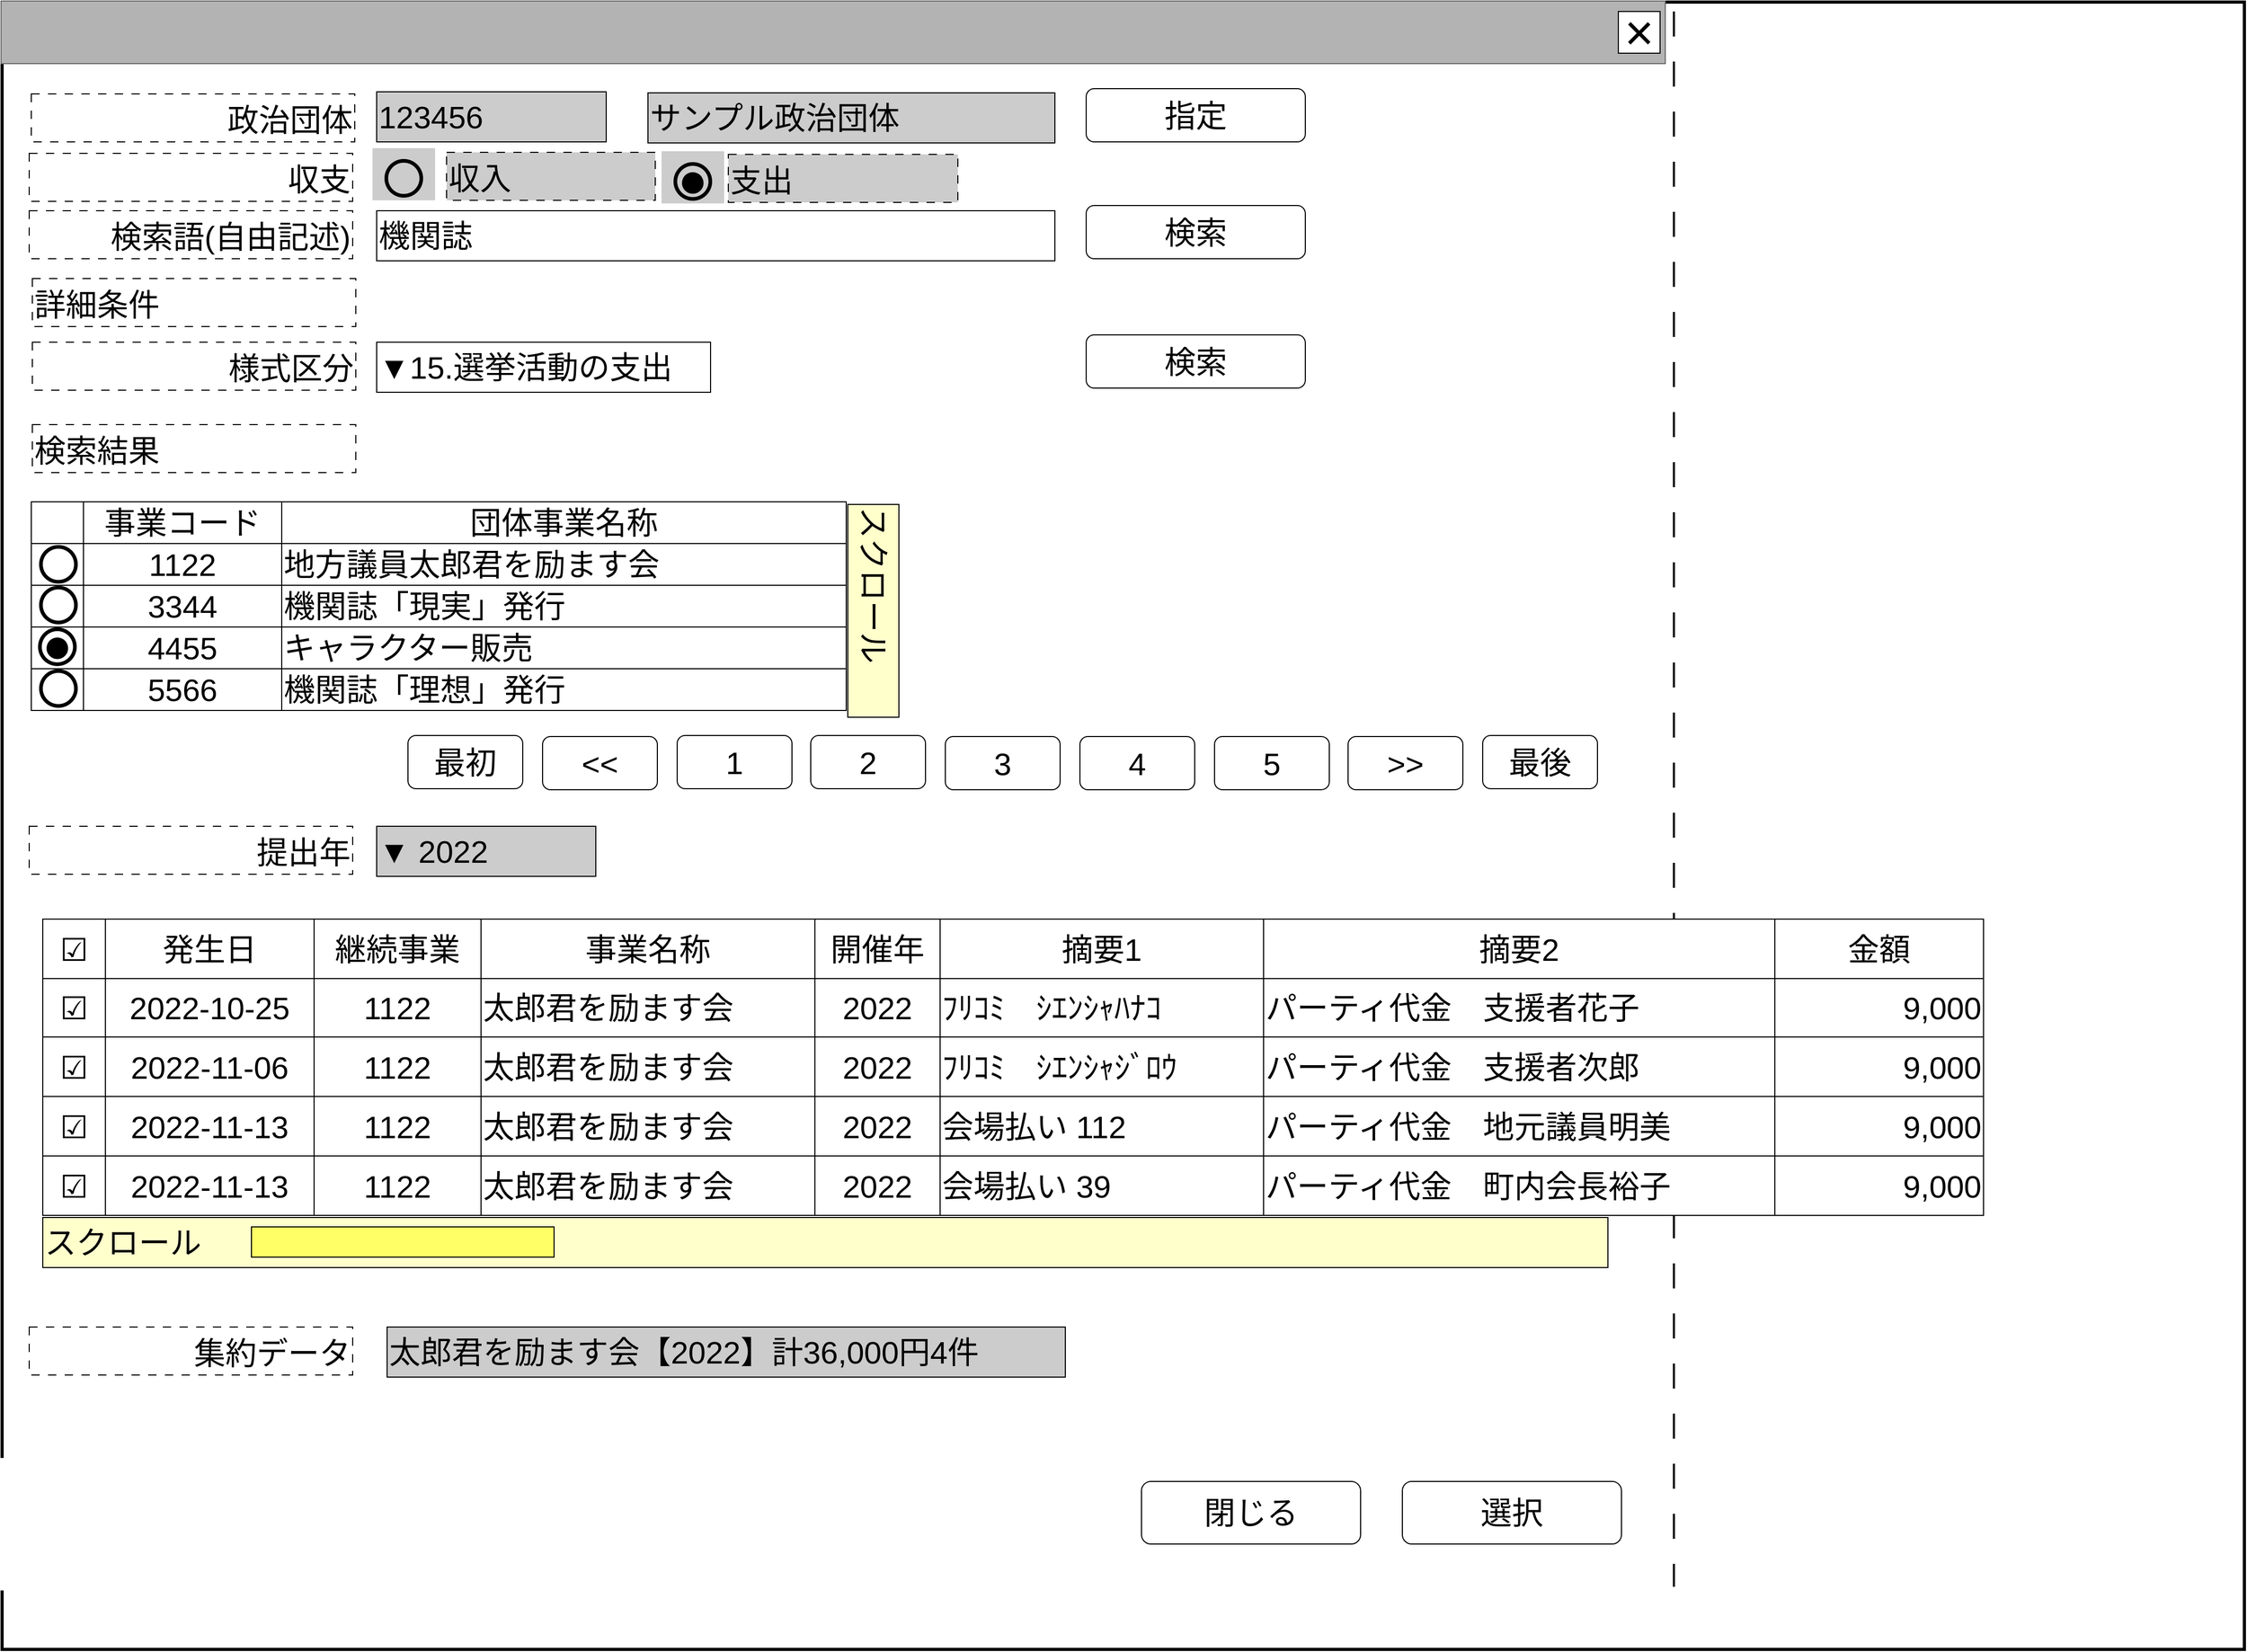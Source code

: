 <mxfile version="24.0.4" type="device">
  <diagram name="ページ1" id="LE8fIzdrHe0wcv1LTvfw">
    <mxGraphModel dx="1732" dy="1036" grid="1" gridSize="10" guides="1" tooltips="1" connect="1" arrows="1" fold="1" page="1" pageScale="1" pageWidth="1600" pageHeight="1200" math="0" shadow="0">
      <root>
        <mxCell id="0" />
        <mxCell id="cFaB45KztUIKXS-_cTrr-4" value="背景" style="locked=1;" parent="0" visible="0" />
        <mxCell id="cFaB45KztUIKXS-_cTrr-5" value="" style="rounded=0;whiteSpace=wrap;html=1;strokeWidth=3;" parent="cFaB45KztUIKXS-_cTrr-4" vertex="1">
          <mxGeometry x="1" y="1" width="1595" height="1180" as="geometry" />
        </mxCell>
        <mxCell id="cFaB45KztUIKXS-_cTrr-6" value="" style="rounded=0;whiteSpace=wrap;html=1;fillColor=#B3B3B3;fontColor=#333333;strokeColor=#666666;" parent="cFaB45KztUIKXS-_cTrr-4" vertex="1">
          <mxGeometry width="1595" height="60" as="geometry" />
        </mxCell>
        <mxCell id="cFaB45KztUIKXS-_cTrr-7" value="&lt;font style=&quot;font-size: 48px;&quot;&gt;×&lt;/font&gt;" style="rounded=0;whiteSpace=wrap;html=1;" parent="cFaB45KztUIKXS-_cTrr-4" vertex="1">
          <mxGeometry x="1550" y="10" width="40" height="40" as="geometry" />
        </mxCell>
        <mxCell id="cFaB45KztUIKXS-_cTrr-8" value="" style="rounded=0;whiteSpace=wrap;html=1;" parent="cFaB45KztUIKXS-_cTrr-4" vertex="1">
          <mxGeometry x="830" y="670" width="120" height="60" as="geometry" />
        </mxCell>
        <mxCell id="cFaB45KztUIKXS-_cTrr-9" value="ウインドウ" style="locked=1;" parent="0" />
        <mxCell id="cFaB45KztUIKXS-_cTrr-10" value="" style="rounded=0;whiteSpace=wrap;html=1;strokeWidth=3;" parent="cFaB45KztUIKXS-_cTrr-9" vertex="1">
          <mxGeometry x="1" y="1" width="2149" height="1579" as="geometry" />
        </mxCell>
        <mxCell id="cFaB45KztUIKXS-_cTrr-11" value="" style="rounded=0;whiteSpace=wrap;html=1;fillColor=#B3B3B3;fontColor=#333333;strokeColor=#666666;" parent="cFaB45KztUIKXS-_cTrr-9" vertex="1">
          <mxGeometry width="1595" height="60" as="geometry" />
        </mxCell>
        <mxCell id="cFaB45KztUIKXS-_cTrr-12" value="&lt;font style=&quot;font-size: 48px;&quot;&gt;×&lt;/font&gt;" style="rounded=0;whiteSpace=wrap;html=1;" parent="cFaB45KztUIKXS-_cTrr-9" vertex="1">
          <mxGeometry x="1550" y="10" width="40" height="40" as="geometry" />
        </mxCell>
        <mxCell id="6F3qsva58_Xh2zqRfRci-51" value="" style="line;strokeWidth=2;direction=south;html=1;dashed=1;dashPattern=12 12;" vertex="1" parent="cFaB45KztUIKXS-_cTrr-9">
          <mxGeometry x="1600" y="10" width="6.53" height="1510" as="geometry" />
        </mxCell>
        <mxCell id="cFaB45KztUIKXS-_cTrr-14" value="名称未設定レイヤ" style="" parent="0" />
        <mxCell id="kxWkAaZomFuKM2yIZcbC-56" value="" style="shape=table;startSize=0;container=1;collapsible=0;childLayout=tableLayout;fontSize=16;" parent="cFaB45KztUIKXS-_cTrr-14" vertex="1">
          <mxGeometry x="29" y="480" width="781" height="200" as="geometry" />
        </mxCell>
        <mxCell id="kxWkAaZomFuKM2yIZcbC-57" value="" style="shape=tableRow;horizontal=0;startSize=0;swimlaneHead=0;swimlaneBody=0;strokeColor=inherit;top=0;left=0;bottom=0;right=0;collapsible=0;dropTarget=0;fillColor=none;points=[[0,0.5],[1,0.5]];portConstraint=eastwest;fontSize=16;" parent="kxWkAaZomFuKM2yIZcbC-56" vertex="1">
          <mxGeometry width="781" height="40" as="geometry" />
        </mxCell>
        <mxCell id="kxWkAaZomFuKM2yIZcbC-58" value="" style="shape=partialRectangle;html=1;whiteSpace=wrap;connectable=0;strokeColor=inherit;overflow=hidden;fillColor=none;top=0;left=0;bottom=0;right=0;pointerEvents=1;fontSize=16;" parent="kxWkAaZomFuKM2yIZcbC-57" vertex="1">
          <mxGeometry width="50" height="40" as="geometry">
            <mxRectangle width="50" height="40" as="alternateBounds" />
          </mxGeometry>
        </mxCell>
        <mxCell id="auQGhdGy_nrCcuV3ys4A-0" value="&lt;font style=&quot;font-size: 30px;&quot;&gt;事業コード&lt;/font&gt;" style="shape=partialRectangle;html=1;whiteSpace=wrap;connectable=0;strokeColor=inherit;overflow=hidden;fillColor=none;top=0;left=0;bottom=0;right=0;pointerEvents=1;fontSize=16;" parent="kxWkAaZomFuKM2yIZcbC-57" vertex="1">
          <mxGeometry x="50" width="190" height="40" as="geometry">
            <mxRectangle width="190" height="40" as="alternateBounds" />
          </mxGeometry>
        </mxCell>
        <mxCell id="auQGhdGy_nrCcuV3ys4A-6" value="&lt;font style=&quot;font-size: 30px;&quot;&gt;団体事業&lt;/font&gt;&lt;span style=&quot;font-size: 30px; background-color: initial;&quot;&gt;名称&lt;/span&gt;" style="shape=partialRectangle;html=1;whiteSpace=wrap;connectable=0;strokeColor=inherit;overflow=hidden;fillColor=none;top=0;left=0;bottom=0;right=0;pointerEvents=1;fontSize=16;" parent="kxWkAaZomFuKM2yIZcbC-57" vertex="1">
          <mxGeometry x="240" width="541" height="40" as="geometry">
            <mxRectangle width="541" height="40" as="alternateBounds" />
          </mxGeometry>
        </mxCell>
        <mxCell id="kxWkAaZomFuKM2yIZcbC-64" value="" style="shape=tableRow;horizontal=0;startSize=0;swimlaneHead=0;swimlaneBody=0;strokeColor=inherit;top=0;left=0;bottom=0;right=0;collapsible=0;dropTarget=0;fillColor=none;points=[[0,0.5],[1,0.5]];portConstraint=eastwest;fontSize=16;" parent="kxWkAaZomFuKM2yIZcbC-56" vertex="1">
          <mxGeometry y="40" width="781" height="40" as="geometry" />
        </mxCell>
        <mxCell id="kxWkAaZomFuKM2yIZcbC-65" value="" style="shape=partialRectangle;html=1;whiteSpace=wrap;connectable=0;strokeColor=inherit;overflow=hidden;fillColor=none;top=0;left=0;bottom=0;right=0;pointerEvents=1;fontSize=16;" parent="kxWkAaZomFuKM2yIZcbC-64" vertex="1">
          <mxGeometry width="50" height="40" as="geometry">
            <mxRectangle width="50" height="40" as="alternateBounds" />
          </mxGeometry>
        </mxCell>
        <mxCell id="auQGhdGy_nrCcuV3ys4A-1" value="&lt;font style=&quot;font-size: 30px;&quot;&gt;1122&lt;/font&gt;" style="shape=partialRectangle;html=1;whiteSpace=wrap;connectable=0;strokeColor=inherit;overflow=hidden;fillColor=none;top=0;left=0;bottom=0;right=0;pointerEvents=1;fontSize=16;" parent="kxWkAaZomFuKM2yIZcbC-64" vertex="1">
          <mxGeometry x="50" width="190" height="40" as="geometry">
            <mxRectangle width="190" height="40" as="alternateBounds" />
          </mxGeometry>
        </mxCell>
        <mxCell id="auQGhdGy_nrCcuV3ys4A-7" value="&lt;span style=&quot;font-size: 30px;&quot;&gt;地方議員太郎君を励ます会&lt;/span&gt;" style="shape=partialRectangle;html=1;whiteSpace=wrap;connectable=0;strokeColor=inherit;overflow=hidden;fillColor=none;top=0;left=0;bottom=0;right=0;pointerEvents=1;fontSize=16;align=left;" parent="kxWkAaZomFuKM2yIZcbC-64" vertex="1">
          <mxGeometry x="240" width="541" height="40" as="geometry">
            <mxRectangle width="541" height="40" as="alternateBounds" />
          </mxGeometry>
        </mxCell>
        <mxCell id="kxWkAaZomFuKM2yIZcbC-71" value="" style="shape=tableRow;horizontal=0;startSize=0;swimlaneHead=0;swimlaneBody=0;strokeColor=inherit;top=0;left=0;bottom=0;right=0;collapsible=0;dropTarget=0;fillColor=none;points=[[0,0.5],[1,0.5]];portConstraint=eastwest;fontSize=16;align=left;" parent="kxWkAaZomFuKM2yIZcbC-56" vertex="1">
          <mxGeometry y="80" width="781" height="40" as="geometry" />
        </mxCell>
        <mxCell id="kxWkAaZomFuKM2yIZcbC-72" value="" style="shape=partialRectangle;html=1;whiteSpace=wrap;connectable=0;strokeColor=inherit;overflow=hidden;fillColor=none;top=0;left=0;bottom=0;right=0;pointerEvents=1;fontSize=16;" parent="kxWkAaZomFuKM2yIZcbC-71" vertex="1">
          <mxGeometry width="50" height="40" as="geometry">
            <mxRectangle width="50" height="40" as="alternateBounds" />
          </mxGeometry>
        </mxCell>
        <mxCell id="auQGhdGy_nrCcuV3ys4A-2" value="&lt;font style=&quot;font-size: 30px;&quot;&gt;3344&lt;/font&gt;" style="shape=partialRectangle;html=1;whiteSpace=wrap;connectable=0;strokeColor=inherit;overflow=hidden;fillColor=none;top=0;left=0;bottom=0;right=0;pointerEvents=1;fontSize=16;" parent="kxWkAaZomFuKM2yIZcbC-71" vertex="1">
          <mxGeometry x="50" width="190" height="40" as="geometry">
            <mxRectangle width="190" height="40" as="alternateBounds" />
          </mxGeometry>
        </mxCell>
        <mxCell id="auQGhdGy_nrCcuV3ys4A-8" value="&lt;font style=&quot;font-size: 30px;&quot;&gt;機関誌「現実」発行&lt;br&gt;&lt;/font&gt;" style="shape=partialRectangle;html=1;whiteSpace=wrap;connectable=0;strokeColor=inherit;overflow=hidden;fillColor=none;top=0;left=0;bottom=0;right=0;pointerEvents=1;fontSize=16;align=left;" parent="kxWkAaZomFuKM2yIZcbC-71" vertex="1">
          <mxGeometry x="240" width="541" height="40" as="geometry">
            <mxRectangle width="541" height="40" as="alternateBounds" />
          </mxGeometry>
        </mxCell>
        <mxCell id="kxWkAaZomFuKM2yIZcbC-78" style="shape=tableRow;horizontal=0;startSize=0;swimlaneHead=0;swimlaneBody=0;strokeColor=inherit;top=0;left=0;bottom=0;right=0;collapsible=0;dropTarget=0;fillColor=none;points=[[0,0.5],[1,0.5]];portConstraint=eastwest;fontSize=16;" parent="kxWkAaZomFuKM2yIZcbC-56" vertex="1">
          <mxGeometry y="120" width="781" height="40" as="geometry" />
        </mxCell>
        <mxCell id="kxWkAaZomFuKM2yIZcbC-79" style="shape=partialRectangle;html=1;whiteSpace=wrap;connectable=0;strokeColor=inherit;overflow=hidden;fillColor=none;top=0;left=0;bottom=0;right=0;pointerEvents=1;fontSize=16;" parent="kxWkAaZomFuKM2yIZcbC-78" vertex="1">
          <mxGeometry width="50" height="40" as="geometry">
            <mxRectangle width="50" height="40" as="alternateBounds" />
          </mxGeometry>
        </mxCell>
        <mxCell id="auQGhdGy_nrCcuV3ys4A-3" value="&lt;font style=&quot;font-size: 30px;&quot;&gt;4455&lt;/font&gt;" style="shape=partialRectangle;html=1;whiteSpace=wrap;connectable=0;strokeColor=inherit;overflow=hidden;fillColor=none;top=0;left=0;bottom=0;right=0;pointerEvents=1;fontSize=16;" parent="kxWkAaZomFuKM2yIZcbC-78" vertex="1">
          <mxGeometry x="50" width="190" height="40" as="geometry">
            <mxRectangle width="190" height="40" as="alternateBounds" />
          </mxGeometry>
        </mxCell>
        <mxCell id="auQGhdGy_nrCcuV3ys4A-9" value="&lt;font style=&quot;font-size: 30px;&quot;&gt;キャラクター販売&lt;br&gt;&lt;/font&gt;" style="shape=partialRectangle;html=1;whiteSpace=wrap;connectable=0;strokeColor=inherit;overflow=hidden;fillColor=none;top=0;left=0;bottom=0;right=0;pointerEvents=1;fontSize=16;align=left;" parent="kxWkAaZomFuKM2yIZcbC-78" vertex="1">
          <mxGeometry x="240" width="541" height="40" as="geometry">
            <mxRectangle width="541" height="40" as="alternateBounds" />
          </mxGeometry>
        </mxCell>
        <mxCell id="kxWkAaZomFuKM2yIZcbC-85" style="shape=tableRow;horizontal=0;startSize=0;swimlaneHead=0;swimlaneBody=0;strokeColor=inherit;top=0;left=0;bottom=0;right=0;collapsible=0;dropTarget=0;fillColor=none;points=[[0,0.5],[1,0.5]];portConstraint=eastwest;fontSize=16;" parent="kxWkAaZomFuKM2yIZcbC-56" vertex="1">
          <mxGeometry y="160" width="781" height="40" as="geometry" />
        </mxCell>
        <mxCell id="kxWkAaZomFuKM2yIZcbC-86" style="shape=partialRectangle;html=1;whiteSpace=wrap;connectable=0;strokeColor=inherit;overflow=hidden;fillColor=none;top=0;left=0;bottom=0;right=0;pointerEvents=1;fontSize=16;" parent="kxWkAaZomFuKM2yIZcbC-85" vertex="1">
          <mxGeometry width="50" height="40" as="geometry">
            <mxRectangle width="50" height="40" as="alternateBounds" />
          </mxGeometry>
        </mxCell>
        <mxCell id="auQGhdGy_nrCcuV3ys4A-4" value="&lt;font style=&quot;font-size: 30px;&quot;&gt;5566&lt;/font&gt;" style="shape=partialRectangle;html=1;whiteSpace=wrap;connectable=0;strokeColor=inherit;overflow=hidden;fillColor=none;top=0;left=0;bottom=0;right=0;pointerEvents=1;fontSize=16;" parent="kxWkAaZomFuKM2yIZcbC-85" vertex="1">
          <mxGeometry x="50" width="190" height="40" as="geometry">
            <mxRectangle width="190" height="40" as="alternateBounds" />
          </mxGeometry>
        </mxCell>
        <mxCell id="auQGhdGy_nrCcuV3ys4A-10" value="&lt;font style=&quot;font-size: 30px;&quot;&gt;機関誌「理想」発行&lt;/font&gt;" style="shape=partialRectangle;html=1;whiteSpace=wrap;connectable=0;strokeColor=inherit;overflow=hidden;fillColor=none;top=0;left=0;bottom=0;right=0;pointerEvents=1;fontSize=16;align=left;" parent="kxWkAaZomFuKM2yIZcbC-85" vertex="1">
          <mxGeometry x="240" width="541" height="40" as="geometry">
            <mxRectangle width="541" height="40" as="alternateBounds" />
          </mxGeometry>
        </mxCell>
        <mxCell id="kxWkAaZomFuKM2yIZcbC-49" value="&lt;font style=&quot;font-size: 84px;&quot;&gt;○&lt;/font&gt;" style="text;html=1;strokeColor=none;fillColor=none;align=center;verticalAlign=middle;whiteSpace=wrap;rounded=0;fontSize=60;" parent="cFaB45KztUIKXS-_cTrr-14" vertex="1">
          <mxGeometry x="25" y="521" width="60" height="30" as="geometry" />
        </mxCell>
        <mxCell id="kxWkAaZomFuKM2yIZcbC-51" value="&lt;font style=&quot;font-size: 84px;&quot;&gt;○&lt;/font&gt;" style="text;html=1;strokeColor=none;fillColor=none;align=center;verticalAlign=middle;whiteSpace=wrap;rounded=0;fontSize=60;" parent="cFaB45KztUIKXS-_cTrr-14" vertex="1">
          <mxGeometry x="25" y="560" width="60" height="30" as="geometry" />
        </mxCell>
        <mxCell id="kxWkAaZomFuKM2yIZcbC-53" value="&lt;font style=&quot;font-size: 84px;&quot;&gt;○&lt;/font&gt;" style="text;html=1;strokeColor=none;fillColor=none;align=center;verticalAlign=middle;whiteSpace=wrap;rounded=0;fontSize=60;" parent="cFaB45KztUIKXS-_cTrr-14" vertex="1">
          <mxGeometry x="24" y="600" width="60" height="30" as="geometry" />
        </mxCell>
        <mxCell id="kxWkAaZomFuKM2yIZcbC-54" value="&lt;font style=&quot;font-size: 48px;&quot;&gt;●&lt;/font&gt;" style="text;html=1;strokeColor=none;fillColor=none;align=center;verticalAlign=middle;whiteSpace=wrap;rounded=0;fontSize=48;" parent="cFaB45KztUIKXS-_cTrr-14" vertex="1">
          <mxGeometry x="24" y="602" width="60" height="30" as="geometry" />
        </mxCell>
        <mxCell id="kxWkAaZomFuKM2yIZcbC-55" value="&lt;font style=&quot;font-size: 84px;&quot;&gt;○&lt;/font&gt;" style="text;html=1;strokeColor=none;fillColor=none;align=center;verticalAlign=middle;whiteSpace=wrap;rounded=0;fontSize=60;" parent="cFaB45KztUIKXS-_cTrr-14" vertex="1">
          <mxGeometry x="25" y="640" width="60" height="30" as="geometry" />
        </mxCell>
        <mxCell id="kxWkAaZomFuKM2yIZcbC-108" value="&lt;span style=&quot;font-size: 30px;&quot;&gt;検索語(自由記述)&lt;/span&gt;" style="rounded=0;whiteSpace=wrap;html=1;align=right;dashed=1;dashPattern=8 8;verticalAlign=bottom;" parent="cFaB45KztUIKXS-_cTrr-14" vertex="1">
          <mxGeometry x="27" y="201" width="310" height="46" as="geometry" />
        </mxCell>
        <mxCell id="kxWkAaZomFuKM2yIZcbC-109" value="&lt;font style=&quot;font-size: 30px;&quot;&gt;サンプル政治団体&lt;/font&gt;&lt;span style=&quot;font-size: 30px;&quot;&gt;&lt;br&gt;&lt;/span&gt;" style="rounded=0;whiteSpace=wrap;html=1;align=left;fillColor=#CCCCCC;" parent="cFaB45KztUIKXS-_cTrr-14" vertex="1">
          <mxGeometry x="620" y="88" width="390" height="48" as="geometry" />
        </mxCell>
        <mxCell id="kxWkAaZomFuKM2yIZcbC-110" value="&lt;span style=&quot;font-size: 30px;&quot;&gt;検索結果&lt;/span&gt;" style="rounded=0;whiteSpace=wrap;html=1;align=left;dashed=1;dashPattern=8 8;verticalAlign=bottom;" parent="cFaB45KztUIKXS-_cTrr-14" vertex="1">
          <mxGeometry x="30" y="406" width="310" height="46" as="geometry" />
        </mxCell>
        <mxCell id="5l2hKBXCzOEWmYN1dR5e-1" value="&lt;span style=&quot;font-size: 30px;&quot;&gt;選択&lt;/span&gt;" style="rounded=1;whiteSpace=wrap;html=1;" parent="cFaB45KztUIKXS-_cTrr-14" vertex="1">
          <mxGeometry x="1343" y="1419" width="210" height="60" as="geometry" />
        </mxCell>
        <mxCell id="5l2hKBXCzOEWmYN1dR5e-2" value="&lt;span style=&quot;font-size: 30px;&quot;&gt;閉じる&lt;/span&gt;" style="rounded=1;whiteSpace=wrap;html=1;" parent="cFaB45KztUIKXS-_cTrr-14" vertex="1">
          <mxGeometry x="1093" y="1419" width="210" height="60" as="geometry" />
        </mxCell>
        <mxCell id="5l2hKBXCzOEWmYN1dR5e-3" value="&lt;span style=&quot;font-size: 30px;&quot;&gt;指定&lt;/span&gt;" style="rounded=1;whiteSpace=wrap;html=1;" parent="cFaB45KztUIKXS-_cTrr-14" vertex="1">
          <mxGeometry x="1040" y="84" width="210" height="51" as="geometry" />
        </mxCell>
        <mxCell id="cdmeLEnnqN9o7mxTk7t2-6" value="&lt;span style=&quot;font-size: 30px;&quot;&gt;詳細条件&lt;/span&gt;" style="rounded=0;whiteSpace=wrap;html=1;align=left;dashed=1;dashPattern=8 8;verticalAlign=bottom;" parent="cFaB45KztUIKXS-_cTrr-14" vertex="1">
          <mxGeometry x="30" y="266" width="310" height="46" as="geometry" />
        </mxCell>
        <mxCell id="cdmeLEnnqN9o7mxTk7t2-7" value="&lt;font style=&quot;font-size: 30px;&quot;&gt;▼15.選挙活動の支出&lt;/font&gt;&lt;span style=&quot;font-size: 30px;&quot;&gt;&lt;br&gt;&lt;/span&gt;" style="rounded=0;whiteSpace=wrap;html=1;align=left;" parent="cFaB45KztUIKXS-_cTrr-14" vertex="1">
          <mxGeometry x="360" y="327" width="320" height="48" as="geometry" />
        </mxCell>
        <mxCell id="cdmeLEnnqN9o7mxTk7t2-9" value="&lt;span style=&quot;font-size: 30px;&quot;&gt;様式区分&lt;/span&gt;" style="rounded=0;whiteSpace=wrap;html=1;align=right;dashed=1;dashPattern=8 8;verticalAlign=bottom;" parent="cFaB45KztUIKXS-_cTrr-14" vertex="1">
          <mxGeometry x="30" y="327" width="310" height="46" as="geometry" />
        </mxCell>
        <mxCell id="cdmeLEnnqN9o7mxTk7t2-14" value="&lt;span style=&quot;font-size: 30px;&quot;&gt;収入&lt;/span&gt;" style="rounded=0;whiteSpace=wrap;html=1;align=left;dashed=1;dashPattern=8 8;verticalAlign=bottom;fillColor=#CCCCCC;" parent="cFaB45KztUIKXS-_cTrr-14" vertex="1">
          <mxGeometry x="427" y="145" width="200" height="46" as="geometry" />
        </mxCell>
        <mxCell id="cdmeLEnnqN9o7mxTk7t2-15" value="&lt;span style=&quot;font-size: 30px;&quot;&gt;支出&lt;/span&gt;" style="rounded=0;whiteSpace=wrap;html=1;align=left;dashed=1;dashPattern=8 8;verticalAlign=bottom;fillColor=#CCCCCC;" parent="cFaB45KztUIKXS-_cTrr-14" vertex="1">
          <mxGeometry x="697" y="147" width="220" height="46" as="geometry" />
        </mxCell>
        <mxCell id="cdmeLEnnqN9o7mxTk7t2-22" value="&lt;span style=&quot;font-size: 30px;&quot;&gt;政治団体&lt;/span&gt;" style="rounded=0;whiteSpace=wrap;html=1;align=right;dashed=1;dashPattern=8 8;verticalAlign=bottom;" parent="cFaB45KztUIKXS-_cTrr-14" vertex="1">
          <mxGeometry x="29" y="89" width="310" height="46" as="geometry" />
        </mxCell>
        <mxCell id="cdmeLEnnqN9o7mxTk7t2-23" value="&lt;font style=&quot;font-size: 30px;&quot;&gt;機関誌&lt;/font&gt;&lt;span style=&quot;font-size: 30px;&quot;&gt;&lt;br&gt;&lt;/span&gt;" style="rounded=0;whiteSpace=wrap;html=1;align=left;" parent="cFaB45KztUIKXS-_cTrr-14" vertex="1">
          <mxGeometry x="360" y="201" width="650" height="48" as="geometry" />
        </mxCell>
        <mxCell id="cdmeLEnnqN9o7mxTk7t2-24" value="&lt;span style=&quot;font-size: 30px;&quot;&gt;検索&lt;/span&gt;" style="rounded=1;whiteSpace=wrap;html=1;" parent="cFaB45KztUIKXS-_cTrr-14" vertex="1">
          <mxGeometry x="1040" y="196" width="210" height="51" as="geometry" />
        </mxCell>
        <mxCell id="cdmeLEnnqN9o7mxTk7t2-25" value="&lt;span style=&quot;font-size: 30px;&quot;&gt;検索&lt;/span&gt;" style="rounded=1;whiteSpace=wrap;html=1;" parent="cFaB45KztUIKXS-_cTrr-14" vertex="1">
          <mxGeometry x="1040" y="320" width="210" height="51" as="geometry" />
        </mxCell>
        <mxCell id="cdmeLEnnqN9o7mxTk7t2-26" value="&lt;span style=&quot;font-size: 30px;&quot;&gt;最初&lt;/span&gt;" style="rounded=1;whiteSpace=wrap;html=1;" parent="cFaB45KztUIKXS-_cTrr-14" vertex="1">
          <mxGeometry x="390" y="704" width="110" height="51" as="geometry" />
        </mxCell>
        <mxCell id="cdmeLEnnqN9o7mxTk7t2-27" value="&lt;span style=&quot;font-size: 30px;&quot;&gt;最後&lt;/span&gt;" style="rounded=1;whiteSpace=wrap;html=1;" parent="cFaB45KztUIKXS-_cTrr-14" vertex="1">
          <mxGeometry x="1420" y="704" width="110" height="51" as="geometry" />
        </mxCell>
        <mxCell id="cdmeLEnnqN9o7mxTk7t2-28" value="&lt;span style=&quot;font-size: 30px;&quot;&gt;1&lt;/span&gt;" style="rounded=1;whiteSpace=wrap;html=1;" parent="cFaB45KztUIKXS-_cTrr-14" vertex="1">
          <mxGeometry x="648" y="704" width="110" height="51" as="geometry" />
        </mxCell>
        <mxCell id="cdmeLEnnqN9o7mxTk7t2-29" value="&lt;span style=&quot;font-size: 30px;&quot;&gt;2&lt;/span&gt;" style="rounded=1;whiteSpace=wrap;html=1;" parent="cFaB45KztUIKXS-_cTrr-14" vertex="1">
          <mxGeometry x="776" y="704" width="110" height="51" as="geometry" />
        </mxCell>
        <mxCell id="cdmeLEnnqN9o7mxTk7t2-30" value="&lt;span style=&quot;font-size: 30px;&quot;&gt;3&lt;/span&gt;" style="rounded=1;whiteSpace=wrap;html=1;" parent="cFaB45KztUIKXS-_cTrr-14" vertex="1">
          <mxGeometry x="905" y="705" width="110" height="51" as="geometry" />
        </mxCell>
        <mxCell id="cdmeLEnnqN9o7mxTk7t2-31" value="&lt;span style=&quot;font-size: 30px;&quot;&gt;4&lt;/span&gt;" style="rounded=1;whiteSpace=wrap;html=1;" parent="cFaB45KztUIKXS-_cTrr-14" vertex="1">
          <mxGeometry x="1034" y="705" width="110" height="51" as="geometry" />
        </mxCell>
        <mxCell id="cdmeLEnnqN9o7mxTk7t2-32" value="&lt;span style=&quot;font-size: 30px;&quot;&gt;5&lt;/span&gt;" style="rounded=1;whiteSpace=wrap;html=1;" parent="cFaB45KztUIKXS-_cTrr-14" vertex="1">
          <mxGeometry x="1163" y="705" width="110" height="51" as="geometry" />
        </mxCell>
        <mxCell id="cdmeLEnnqN9o7mxTk7t2-35" value="&lt;span style=&quot;font-size: 30px;&quot;&gt;&amp;gt;&amp;gt;&lt;/span&gt;" style="rounded=1;whiteSpace=wrap;html=1;" parent="cFaB45KztUIKXS-_cTrr-14" vertex="1">
          <mxGeometry x="1291" y="705" width="110" height="51" as="geometry" />
        </mxCell>
        <mxCell id="cdmeLEnnqN9o7mxTk7t2-36" value="&lt;span style=&quot;font-size: 30px;&quot;&gt;&amp;lt;&amp;lt;&lt;/span&gt;" style="rounded=1;whiteSpace=wrap;html=1;" parent="cFaB45KztUIKXS-_cTrr-14" vertex="1">
          <mxGeometry x="519" y="705" width="110" height="51" as="geometry" />
        </mxCell>
        <mxCell id="cdmeLEnnqN9o7mxTk7t2-40" value="&lt;div style=&quot;&quot;&gt;&lt;font style=&quot;font-size: 30px;&quot;&gt;スクロール&lt;/font&gt;&lt;/div&gt;" style="rounded=0;whiteSpace=wrap;html=1;align=left;verticalAlign=top;fillColor=#FFFFCC;rotation=90;" parent="cFaB45KztUIKXS-_cTrr-14" vertex="1">
          <mxGeometry x="734" y="560" width="204" height="49" as="geometry" />
        </mxCell>
        <mxCell id="R1S-zccdevjAjRMD8BUi-0" value="&lt;font style=&quot;font-size: 30px;&quot;&gt;123456&lt;/font&gt;&lt;span style=&quot;font-size: 30px;&quot;&gt;&lt;br&gt;&lt;/span&gt;" style="rounded=0;whiteSpace=wrap;html=1;align=left;fillColor=#CCCCCC;" parent="cFaB45KztUIKXS-_cTrr-14" vertex="1">
          <mxGeometry x="360" y="87" width="220" height="48" as="geometry" />
        </mxCell>
        <mxCell id="R1S-zccdevjAjRMD8BUi-1" value="&lt;span style=&quot;font-size: 30px;&quot;&gt;収支&lt;/span&gt;" style="rounded=0;whiteSpace=wrap;html=1;align=right;dashed=1;dashPattern=8 8;verticalAlign=bottom;" parent="cFaB45KztUIKXS-_cTrr-14" vertex="1">
          <mxGeometry x="27" y="146" width="310" height="46" as="geometry" />
        </mxCell>
        <mxCell id="R1S-zccdevjAjRMD8BUi-2" value="&lt;font style=&quot;font-size: 84px;&quot;&gt;○&lt;/font&gt;" style="text;html=1;strokeColor=none;fillColor=#CCCCCC;align=center;verticalAlign=middle;whiteSpace=wrap;rounded=0;fontSize=60;" parent="cFaB45KztUIKXS-_cTrr-14" vertex="1">
          <mxGeometry x="356" y="141" width="60" height="50" as="geometry" />
        </mxCell>
        <mxCell id="6F3qsva58_Xh2zqRfRci-0" value="&lt;font style=&quot;font-size: 84px;&quot;&gt;○&lt;/font&gt;" style="text;html=1;strokeColor=none;fillColor=#CCCCCC;align=center;verticalAlign=middle;whiteSpace=wrap;rounded=0;fontSize=60;" vertex="1" parent="cFaB45KztUIKXS-_cTrr-14">
          <mxGeometry x="633" y="144" width="60" height="50" as="geometry" />
        </mxCell>
        <mxCell id="R1S-zccdevjAjRMD8BUi-4" value="&lt;font style=&quot;font-size: 48px;&quot;&gt;●&lt;/font&gt;" style="text;html=1;strokeColor=none;fillColor=none;align=center;verticalAlign=middle;whiteSpace=wrap;rounded=0;fontSize=48;" parent="cFaB45KztUIKXS-_cTrr-14" vertex="1">
          <mxGeometry x="633" y="156" width="60" height="30" as="geometry" />
        </mxCell>
        <mxCell id="6F3qsva58_Xh2zqRfRci-1" value="" style="childLayout=tableLayout;recursiveResize=0;shadow=0;fillColor=default;" vertex="1" parent="cFaB45KztUIKXS-_cTrr-14">
          <mxGeometry x="40" y="880" width="1860" height="284" as="geometry" />
        </mxCell>
        <mxCell id="6F3qsva58_Xh2zqRfRci-2" value="" style="shape=tableRow;horizontal=0;startSize=0;swimlaneHead=0;swimlaneBody=0;top=0;left=0;bottom=0;right=0;dropTarget=0;collapsible=0;recursiveResize=0;expand=0;fontStyle=0;fillColor=none;strokeColor=inherit;" vertex="1" parent="6F3qsva58_Xh2zqRfRci-1">
          <mxGeometry width="1860" height="57" as="geometry" />
        </mxCell>
        <mxCell id="6F3qsva58_Xh2zqRfRci-3" value="&lt;font style=&quot;font-size: 30px;&quot;&gt;☑&lt;/font&gt;" style="connectable=0;recursiveResize=0;strokeColor=inherit;fillColor=none;align=center;whiteSpace=wrap;html=1;" vertex="1" parent="6F3qsva58_Xh2zqRfRci-2">
          <mxGeometry width="60" height="57" as="geometry">
            <mxRectangle width="60" height="57" as="alternateBounds" />
          </mxGeometry>
        </mxCell>
        <mxCell id="6F3qsva58_Xh2zqRfRci-4" value="&lt;font style=&quot;font-size: 30px;&quot;&gt;発生日&lt;/font&gt;" style="connectable=0;recursiveResize=0;strokeColor=inherit;fillColor=none;align=center;whiteSpace=wrap;html=1;" vertex="1" parent="6F3qsva58_Xh2zqRfRci-2">
          <mxGeometry x="60" width="200" height="57" as="geometry">
            <mxRectangle width="200" height="57" as="alternateBounds" />
          </mxGeometry>
        </mxCell>
        <mxCell id="6F3qsva58_Xh2zqRfRci-5" value="&lt;font style=&quot;font-size: 30px;&quot;&gt;継続事業&lt;/font&gt;" style="connectable=0;recursiveResize=0;strokeColor=inherit;fillColor=none;align=center;whiteSpace=wrap;html=1;" vertex="1" parent="6F3qsva58_Xh2zqRfRci-2">
          <mxGeometry x="260" width="160" height="57" as="geometry">
            <mxRectangle width="160" height="57" as="alternateBounds" />
          </mxGeometry>
        </mxCell>
        <mxCell id="6F3qsva58_Xh2zqRfRci-22" value="&lt;font style=&quot;font-size: 30px;&quot;&gt;事業名称&lt;/font&gt;" style="connectable=0;recursiveResize=0;strokeColor=inherit;fillColor=none;align=center;whiteSpace=wrap;html=1;" vertex="1" parent="6F3qsva58_Xh2zqRfRci-2">
          <mxGeometry x="420" width="320" height="57" as="geometry">
            <mxRectangle width="320" height="57" as="alternateBounds" />
          </mxGeometry>
        </mxCell>
        <mxCell id="6F3qsva58_Xh2zqRfRci-27" value="&lt;font style=&quot;font-size: 30px;&quot;&gt;開催年&lt;/font&gt;" style="connectable=0;recursiveResize=0;strokeColor=inherit;fillColor=none;align=center;whiteSpace=wrap;html=1;" vertex="1" parent="6F3qsva58_Xh2zqRfRci-2">
          <mxGeometry x="740" width="120" height="57" as="geometry">
            <mxRectangle width="120" height="57" as="alternateBounds" />
          </mxGeometry>
        </mxCell>
        <mxCell id="6F3qsva58_Xh2zqRfRci-32" value="&lt;font style=&quot;font-size: 30px;&quot;&gt;摘要1&lt;/font&gt;" style="connectable=0;recursiveResize=0;strokeColor=inherit;fillColor=none;align=center;whiteSpace=wrap;html=1;" vertex="1" parent="6F3qsva58_Xh2zqRfRci-2">
          <mxGeometry x="860" width="310" height="57" as="geometry">
            <mxRectangle width="310" height="57" as="alternateBounds" />
          </mxGeometry>
        </mxCell>
        <mxCell id="6F3qsva58_Xh2zqRfRci-37" value="&lt;font style=&quot;font-size: 30px;&quot;&gt;摘要2&lt;/font&gt;" style="connectable=0;recursiveResize=0;strokeColor=inherit;fillColor=none;align=center;whiteSpace=wrap;html=1;" vertex="1" parent="6F3qsva58_Xh2zqRfRci-2">
          <mxGeometry x="1170" width="490" height="57" as="geometry">
            <mxRectangle width="490" height="57" as="alternateBounds" />
          </mxGeometry>
        </mxCell>
        <mxCell id="6F3qsva58_Xh2zqRfRci-42" value="&lt;font style=&quot;font-size: 30px;&quot;&gt;金額&lt;/font&gt;" style="connectable=0;recursiveResize=0;strokeColor=inherit;fillColor=none;align=center;whiteSpace=wrap;html=1;" vertex="1" parent="6F3qsva58_Xh2zqRfRci-2">
          <mxGeometry x="1660" width="200" height="57" as="geometry">
            <mxRectangle width="200" height="57" as="alternateBounds" />
          </mxGeometry>
        </mxCell>
        <mxCell id="6F3qsva58_Xh2zqRfRci-6" style="shape=tableRow;horizontal=0;startSize=0;swimlaneHead=0;swimlaneBody=0;top=0;left=0;bottom=0;right=0;dropTarget=0;collapsible=0;recursiveResize=0;expand=0;fontStyle=0;fillColor=none;strokeColor=inherit;" vertex="1" parent="6F3qsva58_Xh2zqRfRci-1">
          <mxGeometry y="57" width="1860" height="56" as="geometry" />
        </mxCell>
        <mxCell id="6F3qsva58_Xh2zqRfRci-7" value="&lt;span style=&quot;font-size: 30px;&quot;&gt;☑&lt;/span&gt;" style="connectable=0;recursiveResize=0;strokeColor=inherit;fillColor=none;align=center;whiteSpace=wrap;html=1;" vertex="1" parent="6F3qsva58_Xh2zqRfRci-6">
          <mxGeometry width="60" height="56" as="geometry">
            <mxRectangle width="60" height="56" as="alternateBounds" />
          </mxGeometry>
        </mxCell>
        <mxCell id="6F3qsva58_Xh2zqRfRci-8" value="&lt;font style=&quot;font-size: 30px;&quot;&gt;2022-10-25&lt;/font&gt;" style="connectable=0;recursiveResize=0;strokeColor=inherit;fillColor=none;align=center;whiteSpace=wrap;html=1;" vertex="1" parent="6F3qsva58_Xh2zqRfRci-6">
          <mxGeometry x="60" width="200" height="56" as="geometry">
            <mxRectangle width="200" height="56" as="alternateBounds" />
          </mxGeometry>
        </mxCell>
        <mxCell id="6F3qsva58_Xh2zqRfRci-9" value="&lt;font style=&quot;font-size: 30px;&quot;&gt;1122&lt;/font&gt;" style="connectable=0;recursiveResize=0;strokeColor=inherit;fillColor=none;align=center;whiteSpace=wrap;html=1;" vertex="1" parent="6F3qsva58_Xh2zqRfRci-6">
          <mxGeometry x="260" width="160" height="56" as="geometry">
            <mxRectangle width="160" height="56" as="alternateBounds" />
          </mxGeometry>
        </mxCell>
        <mxCell id="6F3qsva58_Xh2zqRfRci-23" value="&lt;font style=&quot;font-size: 30px;&quot;&gt;太郎君を励ます会&lt;/font&gt;" style="connectable=0;recursiveResize=0;strokeColor=inherit;fillColor=none;align=left;whiteSpace=wrap;html=1;" vertex="1" parent="6F3qsva58_Xh2zqRfRci-6">
          <mxGeometry x="420" width="320" height="56" as="geometry">
            <mxRectangle width="320" height="56" as="alternateBounds" />
          </mxGeometry>
        </mxCell>
        <mxCell id="6F3qsva58_Xh2zqRfRci-28" value="&lt;font style=&quot;font-size: 30px;&quot;&gt;2022&lt;/font&gt;" style="connectable=0;recursiveResize=0;strokeColor=inherit;fillColor=none;align=center;whiteSpace=wrap;html=1;" vertex="1" parent="6F3qsva58_Xh2zqRfRci-6">
          <mxGeometry x="740" width="120" height="56" as="geometry">
            <mxRectangle width="120" height="56" as="alternateBounds" />
          </mxGeometry>
        </mxCell>
        <mxCell id="6F3qsva58_Xh2zqRfRci-33" value="&lt;font style=&quot;font-size: 30px;&quot;&gt;ﾌﾘｺﾐ　ｼｴﾝｼｬﾊﾅｺ&lt;/font&gt;" style="connectable=0;recursiveResize=0;strokeColor=inherit;fillColor=none;align=left;whiteSpace=wrap;html=1;" vertex="1" parent="6F3qsva58_Xh2zqRfRci-6">
          <mxGeometry x="860" width="310" height="56" as="geometry">
            <mxRectangle width="310" height="56" as="alternateBounds" />
          </mxGeometry>
        </mxCell>
        <mxCell id="6F3qsva58_Xh2zqRfRci-38" value="&lt;font style=&quot;font-size: 30px;&quot;&gt;パーティ代金　支援者花子&lt;/font&gt;" style="connectable=0;recursiveResize=0;strokeColor=inherit;fillColor=none;align=left;whiteSpace=wrap;html=1;" vertex="1" parent="6F3qsva58_Xh2zqRfRci-6">
          <mxGeometry x="1170" width="490" height="56" as="geometry">
            <mxRectangle width="490" height="56" as="alternateBounds" />
          </mxGeometry>
        </mxCell>
        <mxCell id="6F3qsva58_Xh2zqRfRci-43" value="&lt;font style=&quot;font-size: 30px;&quot;&gt;9,000&lt;/font&gt;" style="connectable=0;recursiveResize=0;strokeColor=inherit;fillColor=none;align=right;whiteSpace=wrap;html=1;" vertex="1" parent="6F3qsva58_Xh2zqRfRci-6">
          <mxGeometry x="1660" width="200" height="56" as="geometry">
            <mxRectangle width="200" height="56" as="alternateBounds" />
          </mxGeometry>
        </mxCell>
        <mxCell id="6F3qsva58_Xh2zqRfRci-10" style="shape=tableRow;horizontal=0;startSize=0;swimlaneHead=0;swimlaneBody=0;top=0;left=0;bottom=0;right=0;dropTarget=0;collapsible=0;recursiveResize=0;expand=0;fontStyle=0;fillColor=none;strokeColor=inherit;" vertex="1" parent="6F3qsva58_Xh2zqRfRci-1">
          <mxGeometry y="113" width="1860" height="57" as="geometry" />
        </mxCell>
        <mxCell id="6F3qsva58_Xh2zqRfRci-11" value="&lt;span style=&quot;font-size: 30px;&quot;&gt;☑&lt;/span&gt;" style="connectable=0;recursiveResize=0;strokeColor=inherit;fillColor=none;align=center;whiteSpace=wrap;html=1;" vertex="1" parent="6F3qsva58_Xh2zqRfRci-10">
          <mxGeometry width="60" height="57" as="geometry">
            <mxRectangle width="60" height="57" as="alternateBounds" />
          </mxGeometry>
        </mxCell>
        <mxCell id="6F3qsva58_Xh2zqRfRci-12" value="&lt;span style=&quot;font-size: 30px;&quot;&gt;2022-11-06&lt;/span&gt;" style="connectable=0;recursiveResize=0;strokeColor=inherit;fillColor=none;align=center;whiteSpace=wrap;html=1;" vertex="1" parent="6F3qsva58_Xh2zqRfRci-10">
          <mxGeometry x="60" width="200" height="57" as="geometry">
            <mxRectangle width="200" height="57" as="alternateBounds" />
          </mxGeometry>
        </mxCell>
        <mxCell id="6F3qsva58_Xh2zqRfRci-13" value="&lt;span style=&quot;font-size: 30px;&quot;&gt;1122&lt;/span&gt;" style="connectable=0;recursiveResize=0;strokeColor=inherit;fillColor=none;align=center;whiteSpace=wrap;html=1;" vertex="1" parent="6F3qsva58_Xh2zqRfRci-10">
          <mxGeometry x="260" width="160" height="57" as="geometry">
            <mxRectangle width="160" height="57" as="alternateBounds" />
          </mxGeometry>
        </mxCell>
        <mxCell id="6F3qsva58_Xh2zqRfRci-24" value="&lt;span style=&quot;font-size: 30px;&quot;&gt;太郎君を励ます会&lt;/span&gt;" style="connectable=0;recursiveResize=0;strokeColor=inherit;fillColor=none;align=left;whiteSpace=wrap;html=1;" vertex="1" parent="6F3qsva58_Xh2zqRfRci-10">
          <mxGeometry x="420" width="320" height="57" as="geometry">
            <mxRectangle width="320" height="57" as="alternateBounds" />
          </mxGeometry>
        </mxCell>
        <mxCell id="6F3qsva58_Xh2zqRfRci-29" value="&lt;span style=&quot;font-size: 30px;&quot;&gt;2022&lt;/span&gt;" style="connectable=0;recursiveResize=0;strokeColor=inherit;fillColor=none;align=center;whiteSpace=wrap;html=1;" vertex="1" parent="6F3qsva58_Xh2zqRfRci-10">
          <mxGeometry x="740" width="120" height="57" as="geometry">
            <mxRectangle width="120" height="57" as="alternateBounds" />
          </mxGeometry>
        </mxCell>
        <mxCell id="6F3qsva58_Xh2zqRfRci-34" value="&lt;span style=&quot;font-size: 30px;&quot;&gt;ﾌﾘｺﾐ　ｼｴﾝｼｬｼﾞﾛｳ&lt;/span&gt;" style="connectable=0;recursiveResize=0;strokeColor=inherit;fillColor=none;align=left;whiteSpace=wrap;html=1;" vertex="1" parent="6F3qsva58_Xh2zqRfRci-10">
          <mxGeometry x="860" width="310" height="57" as="geometry">
            <mxRectangle width="310" height="57" as="alternateBounds" />
          </mxGeometry>
        </mxCell>
        <mxCell id="6F3qsva58_Xh2zqRfRci-39" value="&lt;span style=&quot;font-size: 30px;&quot;&gt;パーティ代金　支援者次郎&lt;/span&gt;" style="connectable=0;recursiveResize=0;strokeColor=inherit;fillColor=none;align=left;whiteSpace=wrap;html=1;" vertex="1" parent="6F3qsva58_Xh2zqRfRci-10">
          <mxGeometry x="1170" width="490" height="57" as="geometry">
            <mxRectangle width="490" height="57" as="alternateBounds" />
          </mxGeometry>
        </mxCell>
        <mxCell id="6F3qsva58_Xh2zqRfRci-44" value="&lt;span style=&quot;font-size: 30px;&quot;&gt;9,000&lt;/span&gt;" style="connectable=0;recursiveResize=0;strokeColor=inherit;fillColor=none;align=right;whiteSpace=wrap;html=1;" vertex="1" parent="6F3qsva58_Xh2zqRfRci-10">
          <mxGeometry x="1660" width="200" height="57" as="geometry">
            <mxRectangle width="200" height="57" as="alternateBounds" />
          </mxGeometry>
        </mxCell>
        <mxCell id="6F3qsva58_Xh2zqRfRci-18" style="shape=tableRow;horizontal=0;startSize=0;swimlaneHead=0;swimlaneBody=0;top=0;left=0;bottom=0;right=0;dropTarget=0;collapsible=0;recursiveResize=0;expand=0;fontStyle=0;fillColor=none;strokeColor=inherit;" vertex="1" parent="6F3qsva58_Xh2zqRfRci-1">
          <mxGeometry y="170" width="1860" height="57" as="geometry" />
        </mxCell>
        <mxCell id="6F3qsva58_Xh2zqRfRci-19" value="&lt;span style=&quot;font-size: 30px;&quot;&gt;☑&lt;/span&gt;" style="connectable=0;recursiveResize=0;strokeColor=inherit;fillColor=none;align=center;whiteSpace=wrap;html=1;" vertex="1" parent="6F3qsva58_Xh2zqRfRci-18">
          <mxGeometry width="60" height="57" as="geometry">
            <mxRectangle width="60" height="57" as="alternateBounds" />
          </mxGeometry>
        </mxCell>
        <mxCell id="6F3qsva58_Xh2zqRfRci-20" value="&lt;span style=&quot;font-size: 30px;&quot;&gt;2022-11-13&lt;/span&gt;" style="connectable=0;recursiveResize=0;strokeColor=inherit;fillColor=none;align=center;whiteSpace=wrap;html=1;" vertex="1" parent="6F3qsva58_Xh2zqRfRci-18">
          <mxGeometry x="60" width="200" height="57" as="geometry">
            <mxRectangle width="200" height="57" as="alternateBounds" />
          </mxGeometry>
        </mxCell>
        <mxCell id="6F3qsva58_Xh2zqRfRci-21" value="&lt;span style=&quot;font-size: 30px;&quot;&gt;1122&lt;/span&gt;" style="connectable=0;recursiveResize=0;strokeColor=inherit;fillColor=none;align=center;whiteSpace=wrap;html=1;" vertex="1" parent="6F3qsva58_Xh2zqRfRci-18">
          <mxGeometry x="260" width="160" height="57" as="geometry">
            <mxRectangle width="160" height="57" as="alternateBounds" />
          </mxGeometry>
        </mxCell>
        <mxCell id="6F3qsva58_Xh2zqRfRci-25" value="&lt;span style=&quot;font-size: 30px;&quot;&gt;太郎君を励ます会&lt;/span&gt;" style="connectable=0;recursiveResize=0;strokeColor=inherit;fillColor=none;align=left;whiteSpace=wrap;html=1;" vertex="1" parent="6F3qsva58_Xh2zqRfRci-18">
          <mxGeometry x="420" width="320" height="57" as="geometry">
            <mxRectangle width="320" height="57" as="alternateBounds" />
          </mxGeometry>
        </mxCell>
        <mxCell id="6F3qsva58_Xh2zqRfRci-30" value="&lt;span style=&quot;font-size: 30px;&quot;&gt;2022&lt;/span&gt;" style="connectable=0;recursiveResize=0;strokeColor=inherit;fillColor=none;align=center;whiteSpace=wrap;html=1;" vertex="1" parent="6F3qsva58_Xh2zqRfRci-18">
          <mxGeometry x="740" width="120" height="57" as="geometry">
            <mxRectangle width="120" height="57" as="alternateBounds" />
          </mxGeometry>
        </mxCell>
        <mxCell id="6F3qsva58_Xh2zqRfRci-35" value="&lt;font style=&quot;font-size: 30px;&quot;&gt;会場払い 112&lt;/font&gt;" style="connectable=0;recursiveResize=0;strokeColor=inherit;fillColor=none;align=left;whiteSpace=wrap;html=1;" vertex="1" parent="6F3qsva58_Xh2zqRfRci-18">
          <mxGeometry x="860" width="310" height="57" as="geometry">
            <mxRectangle width="310" height="57" as="alternateBounds" />
          </mxGeometry>
        </mxCell>
        <mxCell id="6F3qsva58_Xh2zqRfRci-40" value="&lt;span style=&quot;font-size: 30px;&quot;&gt;パーティ代金　地元議員明美&lt;/span&gt;" style="connectable=0;recursiveResize=0;strokeColor=inherit;fillColor=none;align=left;whiteSpace=wrap;html=1;" vertex="1" parent="6F3qsva58_Xh2zqRfRci-18">
          <mxGeometry x="1170" width="490" height="57" as="geometry">
            <mxRectangle width="490" height="57" as="alternateBounds" />
          </mxGeometry>
        </mxCell>
        <mxCell id="6F3qsva58_Xh2zqRfRci-45" value="&lt;span style=&quot;font-size: 30px;&quot;&gt;9,000&lt;/span&gt;" style="connectable=0;recursiveResize=0;strokeColor=inherit;fillColor=none;align=right;whiteSpace=wrap;html=1;" vertex="1" parent="6F3qsva58_Xh2zqRfRci-18">
          <mxGeometry x="1660" width="200" height="57" as="geometry">
            <mxRectangle width="200" height="57" as="alternateBounds" />
          </mxGeometry>
        </mxCell>
        <mxCell id="6F3qsva58_Xh2zqRfRci-14" style="shape=tableRow;horizontal=0;startSize=0;swimlaneHead=0;swimlaneBody=0;top=0;left=0;bottom=0;right=0;dropTarget=0;collapsible=0;recursiveResize=0;expand=0;fontStyle=0;fillColor=none;strokeColor=inherit;" vertex="1" parent="6F3qsva58_Xh2zqRfRci-1">
          <mxGeometry y="227" width="1860" height="57" as="geometry" />
        </mxCell>
        <mxCell id="6F3qsva58_Xh2zqRfRci-15" value="&lt;span style=&quot;font-size: 30px;&quot;&gt;☑&lt;/span&gt;" style="connectable=0;recursiveResize=0;strokeColor=inherit;fillColor=none;align=center;whiteSpace=wrap;html=1;" vertex="1" parent="6F3qsva58_Xh2zqRfRci-14">
          <mxGeometry width="60" height="57" as="geometry">
            <mxRectangle width="60" height="57" as="alternateBounds" />
          </mxGeometry>
        </mxCell>
        <mxCell id="6F3qsva58_Xh2zqRfRci-16" value="&lt;span style=&quot;font-size: 30px;&quot;&gt;2022-11-13&lt;/span&gt;" style="connectable=0;recursiveResize=0;strokeColor=inherit;fillColor=none;align=center;whiteSpace=wrap;html=1;" vertex="1" parent="6F3qsva58_Xh2zqRfRci-14">
          <mxGeometry x="60" width="200" height="57" as="geometry">
            <mxRectangle width="200" height="57" as="alternateBounds" />
          </mxGeometry>
        </mxCell>
        <mxCell id="6F3qsva58_Xh2zqRfRci-17" value="&lt;span style=&quot;font-size: 30px;&quot;&gt;1122&lt;/span&gt;" style="connectable=0;recursiveResize=0;strokeColor=inherit;fillColor=none;align=center;whiteSpace=wrap;html=1;" vertex="1" parent="6F3qsva58_Xh2zqRfRci-14">
          <mxGeometry x="260" width="160" height="57" as="geometry">
            <mxRectangle width="160" height="57" as="alternateBounds" />
          </mxGeometry>
        </mxCell>
        <mxCell id="6F3qsva58_Xh2zqRfRci-26" value="&lt;span style=&quot;font-size: 30px;&quot;&gt;太郎君を励ます会&lt;/span&gt;" style="connectable=0;recursiveResize=0;strokeColor=inherit;fillColor=none;align=left;whiteSpace=wrap;html=1;" vertex="1" parent="6F3qsva58_Xh2zqRfRci-14">
          <mxGeometry x="420" width="320" height="57" as="geometry">
            <mxRectangle width="320" height="57" as="alternateBounds" />
          </mxGeometry>
        </mxCell>
        <mxCell id="6F3qsva58_Xh2zqRfRci-31" value="&lt;span style=&quot;font-size: 30px;&quot;&gt;2022&lt;/span&gt;" style="connectable=0;recursiveResize=0;strokeColor=inherit;fillColor=none;align=center;whiteSpace=wrap;html=1;" vertex="1" parent="6F3qsva58_Xh2zqRfRci-14">
          <mxGeometry x="740" width="120" height="57" as="geometry">
            <mxRectangle width="120" height="57" as="alternateBounds" />
          </mxGeometry>
        </mxCell>
        <mxCell id="6F3qsva58_Xh2zqRfRci-36" value="&lt;span style=&quot;font-size: 30px;&quot;&gt;会場払い 39&lt;/span&gt;" style="connectable=0;recursiveResize=0;strokeColor=inherit;fillColor=none;align=left;whiteSpace=wrap;html=1;" vertex="1" parent="6F3qsva58_Xh2zqRfRci-14">
          <mxGeometry x="860" width="310" height="57" as="geometry">
            <mxRectangle width="310" height="57" as="alternateBounds" />
          </mxGeometry>
        </mxCell>
        <mxCell id="6F3qsva58_Xh2zqRfRci-41" value="&lt;span style=&quot;font-size: 30px;&quot;&gt;パーティ代金　町内会長裕子&lt;/span&gt;" style="connectable=0;recursiveResize=0;strokeColor=inherit;fillColor=none;align=left;whiteSpace=wrap;html=1;" vertex="1" parent="6F3qsva58_Xh2zqRfRci-14">
          <mxGeometry x="1170" width="490" height="57" as="geometry">
            <mxRectangle width="490" height="57" as="alternateBounds" />
          </mxGeometry>
        </mxCell>
        <mxCell id="6F3qsva58_Xh2zqRfRci-46" value="&lt;span style=&quot;font-size: 30px;&quot;&gt;9,000&lt;/span&gt;" style="connectable=0;recursiveResize=0;strokeColor=inherit;fillColor=none;align=right;whiteSpace=wrap;html=1;" vertex="1" parent="6F3qsva58_Xh2zqRfRci-14">
          <mxGeometry x="1660" width="200" height="57" as="geometry">
            <mxRectangle width="200" height="57" as="alternateBounds" />
          </mxGeometry>
        </mxCell>
        <mxCell id="6F3qsva58_Xh2zqRfRci-47" value="&lt;span style=&quot;font-size: 30px;&quot;&gt;提出年&lt;/span&gt;" style="rounded=0;whiteSpace=wrap;html=1;align=right;dashed=1;dashPattern=8 8;verticalAlign=bottom;" vertex="1" parent="cFaB45KztUIKXS-_cTrr-14">
          <mxGeometry x="27" y="791" width="310" height="46" as="geometry" />
        </mxCell>
        <mxCell id="6F3qsva58_Xh2zqRfRci-48" value="&lt;span style=&quot;font-size: 30px;&quot;&gt;▼ 2022&lt;/span&gt;" style="rounded=0;whiteSpace=wrap;html=1;align=left;fillColor=#CCCCCC;" vertex="1" parent="cFaB45KztUIKXS-_cTrr-14">
          <mxGeometry x="360" y="791" width="210" height="48" as="geometry" />
        </mxCell>
        <mxCell id="6F3qsva58_Xh2zqRfRci-49" value="&lt;div style=&quot;&quot;&gt;&lt;font style=&quot;font-size: 30px;&quot;&gt;スクロール&lt;/font&gt;&lt;/div&gt;" style="rounded=0;whiteSpace=wrap;html=1;align=left;verticalAlign=top;fillColor=#FFFFCC;" vertex="1" parent="cFaB45KztUIKXS-_cTrr-14">
          <mxGeometry x="40" y="1166" width="1500" height="48" as="geometry" />
        </mxCell>
        <mxCell id="6F3qsva58_Xh2zqRfRci-50" value="&lt;div style=&quot;&quot;&gt;&lt;br&gt;&lt;/div&gt;" style="rounded=0;whiteSpace=wrap;html=1;align=left;verticalAlign=top;fillColor=#FFFF66;" vertex="1" parent="cFaB45KztUIKXS-_cTrr-14">
          <mxGeometry x="240" y="1175" width="290" height="29" as="geometry" />
        </mxCell>
        <mxCell id="6F3qsva58_Xh2zqRfRci-52" value="&lt;span style=&quot;font-size: 30px;&quot;&gt;集約データ&lt;/span&gt;" style="rounded=0;whiteSpace=wrap;html=1;align=right;dashed=1;dashPattern=8 8;verticalAlign=bottom;" vertex="1" parent="cFaB45KztUIKXS-_cTrr-14">
          <mxGeometry x="27" y="1271" width="310" height="46" as="geometry" />
        </mxCell>
        <mxCell id="6F3qsva58_Xh2zqRfRci-53" value="&lt;span style=&quot;font-size: 30px;&quot;&gt;太郎君を励ます会【2022】計36,000円4件&lt;/span&gt;" style="rounded=0;whiteSpace=wrap;html=1;align=left;fillColor=#CCCCCC;" vertex="1" parent="cFaB45KztUIKXS-_cTrr-14">
          <mxGeometry x="370" y="1271" width="650" height="48" as="geometry" />
        </mxCell>
      </root>
    </mxGraphModel>
  </diagram>
</mxfile>
